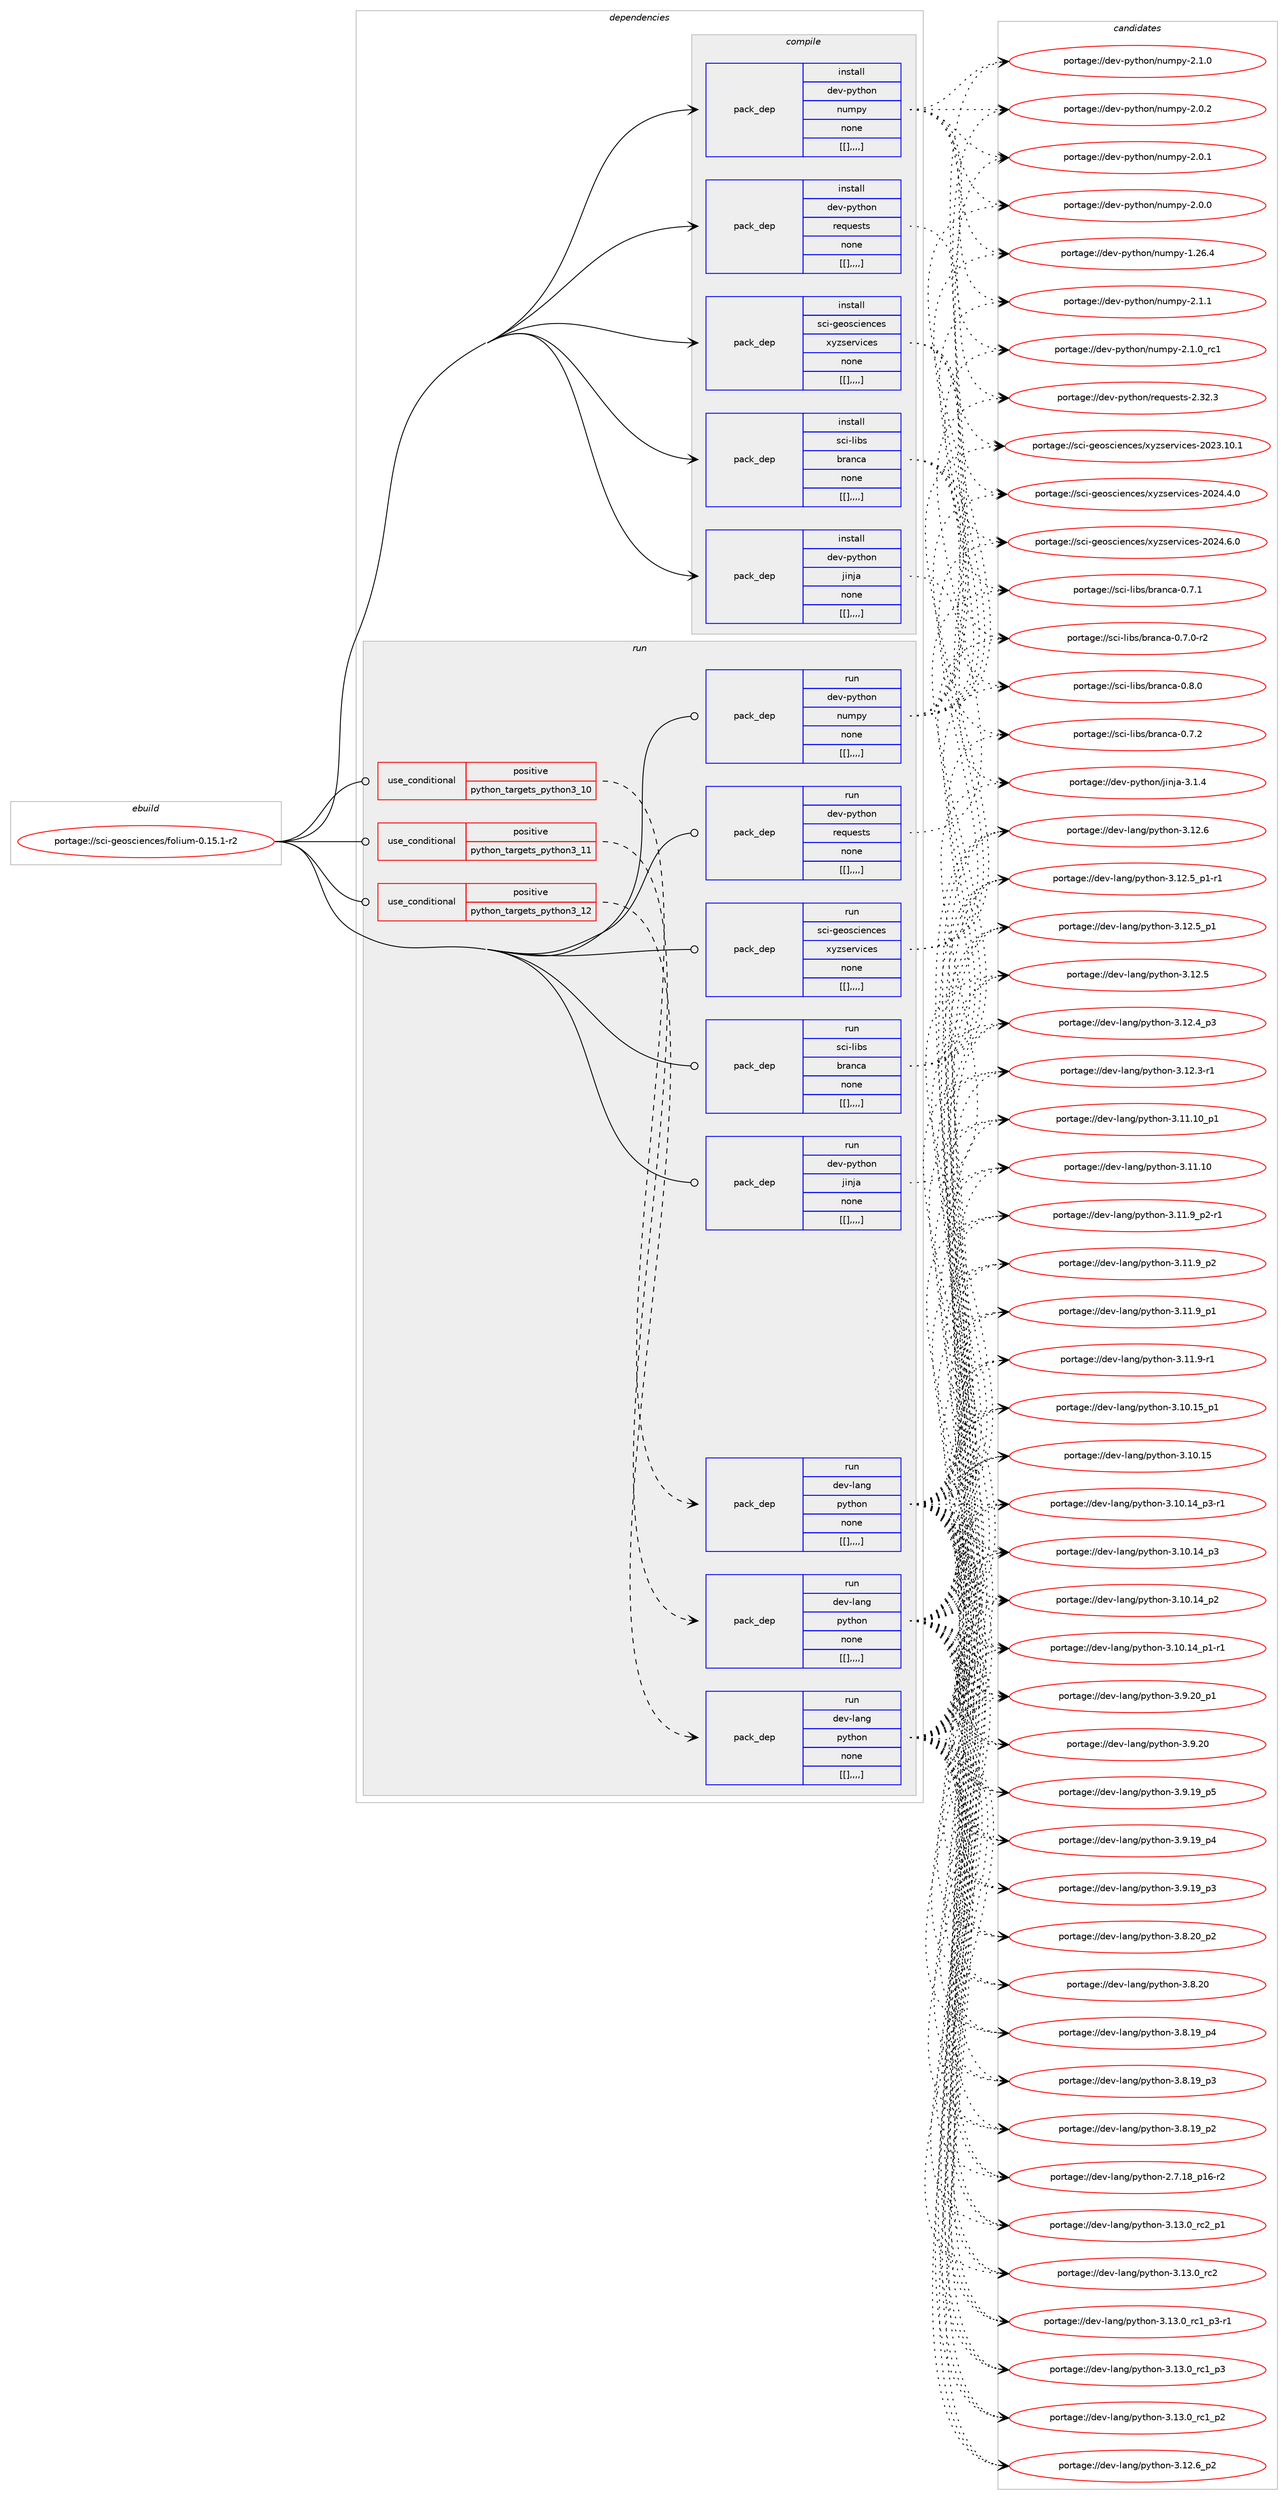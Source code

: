 digraph prolog {

# *************
# Graph options
# *************

newrank=true;
concentrate=true;
compound=true;
graph [rankdir=LR,fontname=Helvetica,fontsize=10,ranksep=1.5];#, ranksep=2.5, nodesep=0.2];
edge  [arrowhead=vee];
node  [fontname=Helvetica,fontsize=10];

# **********
# The ebuild
# **********

subgraph cluster_leftcol {
color=gray;
label=<<i>ebuild</i>>;
id [label="portage://sci-geosciences/folium-0.15.1-r2", color=red, width=4, href="../sci-geosciences/folium-0.15.1-r2.svg"];
}

# ****************
# The dependencies
# ****************

subgraph cluster_midcol {
color=gray;
label=<<i>dependencies</i>>;
subgraph cluster_compile {
fillcolor="#eeeeee";
style=filled;
label=<<i>compile</i>>;
subgraph pack294663 {
dependency405732 [label=<<TABLE BORDER="0" CELLBORDER="1" CELLSPACING="0" CELLPADDING="4" WIDTH="220"><TR><TD ROWSPAN="6" CELLPADDING="30">pack_dep</TD></TR><TR><TD WIDTH="110">install</TD></TR><TR><TD>dev-python</TD></TR><TR><TD>jinja</TD></TR><TR><TD>none</TD></TR><TR><TD>[[],,,,]</TD></TR></TABLE>>, shape=none, color=blue];
}
id:e -> dependency405732:w [weight=20,style="solid",arrowhead="vee"];
subgraph pack294664 {
dependency405733 [label=<<TABLE BORDER="0" CELLBORDER="1" CELLSPACING="0" CELLPADDING="4" WIDTH="220"><TR><TD ROWSPAN="6" CELLPADDING="30">pack_dep</TD></TR><TR><TD WIDTH="110">install</TD></TR><TR><TD>dev-python</TD></TR><TR><TD>numpy</TD></TR><TR><TD>none</TD></TR><TR><TD>[[],,,,]</TD></TR></TABLE>>, shape=none, color=blue];
}
id:e -> dependency405733:w [weight=20,style="solid",arrowhead="vee"];
subgraph pack294665 {
dependency405734 [label=<<TABLE BORDER="0" CELLBORDER="1" CELLSPACING="0" CELLPADDING="4" WIDTH="220"><TR><TD ROWSPAN="6" CELLPADDING="30">pack_dep</TD></TR><TR><TD WIDTH="110">install</TD></TR><TR><TD>dev-python</TD></TR><TR><TD>requests</TD></TR><TR><TD>none</TD></TR><TR><TD>[[],,,,]</TD></TR></TABLE>>, shape=none, color=blue];
}
id:e -> dependency405734:w [weight=20,style="solid",arrowhead="vee"];
subgraph pack294666 {
dependency405735 [label=<<TABLE BORDER="0" CELLBORDER="1" CELLSPACING="0" CELLPADDING="4" WIDTH="220"><TR><TD ROWSPAN="6" CELLPADDING="30">pack_dep</TD></TR><TR><TD WIDTH="110">install</TD></TR><TR><TD>sci-geosciences</TD></TR><TR><TD>xyzservices</TD></TR><TR><TD>none</TD></TR><TR><TD>[[],,,,]</TD></TR></TABLE>>, shape=none, color=blue];
}
id:e -> dependency405735:w [weight=20,style="solid",arrowhead="vee"];
subgraph pack294667 {
dependency405736 [label=<<TABLE BORDER="0" CELLBORDER="1" CELLSPACING="0" CELLPADDING="4" WIDTH="220"><TR><TD ROWSPAN="6" CELLPADDING="30">pack_dep</TD></TR><TR><TD WIDTH="110">install</TD></TR><TR><TD>sci-libs</TD></TR><TR><TD>branca</TD></TR><TR><TD>none</TD></TR><TR><TD>[[],,,,]</TD></TR></TABLE>>, shape=none, color=blue];
}
id:e -> dependency405736:w [weight=20,style="solid",arrowhead="vee"];
}
subgraph cluster_compileandrun {
fillcolor="#eeeeee";
style=filled;
label=<<i>compile and run</i>>;
}
subgraph cluster_run {
fillcolor="#eeeeee";
style=filled;
label=<<i>run</i>>;
subgraph cond108208 {
dependency405737 [label=<<TABLE BORDER="0" CELLBORDER="1" CELLSPACING="0" CELLPADDING="4"><TR><TD ROWSPAN="3" CELLPADDING="10">use_conditional</TD></TR><TR><TD>positive</TD></TR><TR><TD>python_targets_python3_10</TD></TR></TABLE>>, shape=none, color=red];
subgraph pack294668 {
dependency405738 [label=<<TABLE BORDER="0" CELLBORDER="1" CELLSPACING="0" CELLPADDING="4" WIDTH="220"><TR><TD ROWSPAN="6" CELLPADDING="30">pack_dep</TD></TR><TR><TD WIDTH="110">run</TD></TR><TR><TD>dev-lang</TD></TR><TR><TD>python</TD></TR><TR><TD>none</TD></TR><TR><TD>[[],,,,]</TD></TR></TABLE>>, shape=none, color=blue];
}
dependency405737:e -> dependency405738:w [weight=20,style="dashed",arrowhead="vee"];
}
id:e -> dependency405737:w [weight=20,style="solid",arrowhead="odot"];
subgraph cond108209 {
dependency405739 [label=<<TABLE BORDER="0" CELLBORDER="1" CELLSPACING="0" CELLPADDING="4"><TR><TD ROWSPAN="3" CELLPADDING="10">use_conditional</TD></TR><TR><TD>positive</TD></TR><TR><TD>python_targets_python3_11</TD></TR></TABLE>>, shape=none, color=red];
subgraph pack294669 {
dependency405740 [label=<<TABLE BORDER="0" CELLBORDER="1" CELLSPACING="0" CELLPADDING="4" WIDTH="220"><TR><TD ROWSPAN="6" CELLPADDING="30">pack_dep</TD></TR><TR><TD WIDTH="110">run</TD></TR><TR><TD>dev-lang</TD></TR><TR><TD>python</TD></TR><TR><TD>none</TD></TR><TR><TD>[[],,,,]</TD></TR></TABLE>>, shape=none, color=blue];
}
dependency405739:e -> dependency405740:w [weight=20,style="dashed",arrowhead="vee"];
}
id:e -> dependency405739:w [weight=20,style="solid",arrowhead="odot"];
subgraph cond108210 {
dependency405741 [label=<<TABLE BORDER="0" CELLBORDER="1" CELLSPACING="0" CELLPADDING="4"><TR><TD ROWSPAN="3" CELLPADDING="10">use_conditional</TD></TR><TR><TD>positive</TD></TR><TR><TD>python_targets_python3_12</TD></TR></TABLE>>, shape=none, color=red];
subgraph pack294670 {
dependency405742 [label=<<TABLE BORDER="0" CELLBORDER="1" CELLSPACING="0" CELLPADDING="4" WIDTH="220"><TR><TD ROWSPAN="6" CELLPADDING="30">pack_dep</TD></TR><TR><TD WIDTH="110">run</TD></TR><TR><TD>dev-lang</TD></TR><TR><TD>python</TD></TR><TR><TD>none</TD></TR><TR><TD>[[],,,,]</TD></TR></TABLE>>, shape=none, color=blue];
}
dependency405741:e -> dependency405742:w [weight=20,style="dashed",arrowhead="vee"];
}
id:e -> dependency405741:w [weight=20,style="solid",arrowhead="odot"];
subgraph pack294671 {
dependency405743 [label=<<TABLE BORDER="0" CELLBORDER="1" CELLSPACING="0" CELLPADDING="4" WIDTH="220"><TR><TD ROWSPAN="6" CELLPADDING="30">pack_dep</TD></TR><TR><TD WIDTH="110">run</TD></TR><TR><TD>dev-python</TD></TR><TR><TD>jinja</TD></TR><TR><TD>none</TD></TR><TR><TD>[[],,,,]</TD></TR></TABLE>>, shape=none, color=blue];
}
id:e -> dependency405743:w [weight=20,style="solid",arrowhead="odot"];
subgraph pack294672 {
dependency405744 [label=<<TABLE BORDER="0" CELLBORDER="1" CELLSPACING="0" CELLPADDING="4" WIDTH="220"><TR><TD ROWSPAN="6" CELLPADDING="30">pack_dep</TD></TR><TR><TD WIDTH="110">run</TD></TR><TR><TD>dev-python</TD></TR><TR><TD>numpy</TD></TR><TR><TD>none</TD></TR><TR><TD>[[],,,,]</TD></TR></TABLE>>, shape=none, color=blue];
}
id:e -> dependency405744:w [weight=20,style="solid",arrowhead="odot"];
subgraph pack294673 {
dependency405745 [label=<<TABLE BORDER="0" CELLBORDER="1" CELLSPACING="0" CELLPADDING="4" WIDTH="220"><TR><TD ROWSPAN="6" CELLPADDING="30">pack_dep</TD></TR><TR><TD WIDTH="110">run</TD></TR><TR><TD>dev-python</TD></TR><TR><TD>requests</TD></TR><TR><TD>none</TD></TR><TR><TD>[[],,,,]</TD></TR></TABLE>>, shape=none, color=blue];
}
id:e -> dependency405745:w [weight=20,style="solid",arrowhead="odot"];
subgraph pack294674 {
dependency405746 [label=<<TABLE BORDER="0" CELLBORDER="1" CELLSPACING="0" CELLPADDING="4" WIDTH="220"><TR><TD ROWSPAN="6" CELLPADDING="30">pack_dep</TD></TR><TR><TD WIDTH="110">run</TD></TR><TR><TD>sci-geosciences</TD></TR><TR><TD>xyzservices</TD></TR><TR><TD>none</TD></TR><TR><TD>[[],,,,]</TD></TR></TABLE>>, shape=none, color=blue];
}
id:e -> dependency405746:w [weight=20,style="solid",arrowhead="odot"];
subgraph pack294675 {
dependency405747 [label=<<TABLE BORDER="0" CELLBORDER="1" CELLSPACING="0" CELLPADDING="4" WIDTH="220"><TR><TD ROWSPAN="6" CELLPADDING="30">pack_dep</TD></TR><TR><TD WIDTH="110">run</TD></TR><TR><TD>sci-libs</TD></TR><TR><TD>branca</TD></TR><TR><TD>none</TD></TR><TR><TD>[[],,,,]</TD></TR></TABLE>>, shape=none, color=blue];
}
id:e -> dependency405747:w [weight=20,style="solid",arrowhead="odot"];
}
}

# **************
# The candidates
# **************

subgraph cluster_choices {
rank=same;
color=gray;
label=<<i>candidates</i>>;

subgraph choice294663 {
color=black;
nodesep=1;
choice100101118451121211161041111104710610511010697455146494652 [label="portage://dev-python/jinja-3.1.4", color=red, width=4,href="../dev-python/jinja-3.1.4.svg"];
dependency405732:e -> choice100101118451121211161041111104710610511010697455146494652:w [style=dotted,weight="100"];
}
subgraph choice294664 {
color=black;
nodesep=1;
choice1001011184511212111610411111047110117109112121455046494649 [label="portage://dev-python/numpy-2.1.1", color=red, width=4,href="../dev-python/numpy-2.1.1.svg"];
choice1001011184511212111610411111047110117109112121455046494648951149949 [label="portage://dev-python/numpy-2.1.0_rc1", color=red, width=4,href="../dev-python/numpy-2.1.0_rc1.svg"];
choice1001011184511212111610411111047110117109112121455046494648 [label="portage://dev-python/numpy-2.1.0", color=red, width=4,href="../dev-python/numpy-2.1.0.svg"];
choice1001011184511212111610411111047110117109112121455046484650 [label="portage://dev-python/numpy-2.0.2", color=red, width=4,href="../dev-python/numpy-2.0.2.svg"];
choice1001011184511212111610411111047110117109112121455046484649 [label="portage://dev-python/numpy-2.0.1", color=red, width=4,href="../dev-python/numpy-2.0.1.svg"];
choice1001011184511212111610411111047110117109112121455046484648 [label="portage://dev-python/numpy-2.0.0", color=red, width=4,href="../dev-python/numpy-2.0.0.svg"];
choice100101118451121211161041111104711011710911212145494650544652 [label="portage://dev-python/numpy-1.26.4", color=red, width=4,href="../dev-python/numpy-1.26.4.svg"];
dependency405733:e -> choice1001011184511212111610411111047110117109112121455046494649:w [style=dotted,weight="100"];
dependency405733:e -> choice1001011184511212111610411111047110117109112121455046494648951149949:w [style=dotted,weight="100"];
dependency405733:e -> choice1001011184511212111610411111047110117109112121455046494648:w [style=dotted,weight="100"];
dependency405733:e -> choice1001011184511212111610411111047110117109112121455046484650:w [style=dotted,weight="100"];
dependency405733:e -> choice1001011184511212111610411111047110117109112121455046484649:w [style=dotted,weight="100"];
dependency405733:e -> choice1001011184511212111610411111047110117109112121455046484648:w [style=dotted,weight="100"];
dependency405733:e -> choice100101118451121211161041111104711011710911212145494650544652:w [style=dotted,weight="100"];
}
subgraph choice294665 {
color=black;
nodesep=1;
choice100101118451121211161041111104711410111311710111511611545504651504651 [label="portage://dev-python/requests-2.32.3", color=red, width=4,href="../dev-python/requests-2.32.3.svg"];
dependency405734:e -> choice100101118451121211161041111104711410111311710111511611545504651504651:w [style=dotted,weight="100"];
}
subgraph choice294666 {
color=black;
nodesep=1;
choice115991054510310111111599105101110991011154712012112211510111411810599101115455048505246544648 [label="portage://sci-geosciences/xyzservices-2024.6.0", color=red, width=4,href="../sci-geosciences/xyzservices-2024.6.0.svg"];
choice115991054510310111111599105101110991011154712012112211510111411810599101115455048505246524648 [label="portage://sci-geosciences/xyzservices-2024.4.0", color=red, width=4,href="../sci-geosciences/xyzservices-2024.4.0.svg"];
choice11599105451031011111159910510111099101115471201211221151011141181059910111545504850514649484649 [label="portage://sci-geosciences/xyzservices-2023.10.1", color=red, width=4,href="../sci-geosciences/xyzservices-2023.10.1.svg"];
dependency405735:e -> choice115991054510310111111599105101110991011154712012112211510111411810599101115455048505246544648:w [style=dotted,weight="100"];
dependency405735:e -> choice115991054510310111111599105101110991011154712012112211510111411810599101115455048505246524648:w [style=dotted,weight="100"];
dependency405735:e -> choice11599105451031011111159910510111099101115471201211221151011141181059910111545504850514649484649:w [style=dotted,weight="100"];
}
subgraph choice294667 {
color=black;
nodesep=1;
choice1159910545108105981154798114971109997454846564648 [label="portage://sci-libs/branca-0.8.0", color=red, width=4,href="../sci-libs/branca-0.8.0.svg"];
choice1159910545108105981154798114971109997454846554650 [label="portage://sci-libs/branca-0.7.2", color=red, width=4,href="../sci-libs/branca-0.7.2.svg"];
choice1159910545108105981154798114971109997454846554649 [label="portage://sci-libs/branca-0.7.1", color=red, width=4,href="../sci-libs/branca-0.7.1.svg"];
choice11599105451081059811547981149711099974548465546484511450 [label="portage://sci-libs/branca-0.7.0-r2", color=red, width=4,href="../sci-libs/branca-0.7.0-r2.svg"];
dependency405736:e -> choice1159910545108105981154798114971109997454846564648:w [style=dotted,weight="100"];
dependency405736:e -> choice1159910545108105981154798114971109997454846554650:w [style=dotted,weight="100"];
dependency405736:e -> choice1159910545108105981154798114971109997454846554649:w [style=dotted,weight="100"];
dependency405736:e -> choice11599105451081059811547981149711099974548465546484511450:w [style=dotted,weight="100"];
}
subgraph choice294668 {
color=black;
nodesep=1;
choice100101118451089711010347112121116104111110455146495146489511499509511249 [label="portage://dev-lang/python-3.13.0_rc2_p1", color=red, width=4,href="../dev-lang/python-3.13.0_rc2_p1.svg"];
choice10010111845108971101034711212111610411111045514649514648951149950 [label="portage://dev-lang/python-3.13.0_rc2", color=red, width=4,href="../dev-lang/python-3.13.0_rc2.svg"];
choice1001011184510897110103471121211161041111104551464951464895114994995112514511449 [label="portage://dev-lang/python-3.13.0_rc1_p3-r1", color=red, width=4,href="../dev-lang/python-3.13.0_rc1_p3-r1.svg"];
choice100101118451089711010347112121116104111110455146495146489511499499511251 [label="portage://dev-lang/python-3.13.0_rc1_p3", color=red, width=4,href="../dev-lang/python-3.13.0_rc1_p3.svg"];
choice100101118451089711010347112121116104111110455146495146489511499499511250 [label="portage://dev-lang/python-3.13.0_rc1_p2", color=red, width=4,href="../dev-lang/python-3.13.0_rc1_p2.svg"];
choice100101118451089711010347112121116104111110455146495046549511250 [label="portage://dev-lang/python-3.12.6_p2", color=red, width=4,href="../dev-lang/python-3.12.6_p2.svg"];
choice10010111845108971101034711212111610411111045514649504654 [label="portage://dev-lang/python-3.12.6", color=red, width=4,href="../dev-lang/python-3.12.6.svg"];
choice1001011184510897110103471121211161041111104551464950465395112494511449 [label="portage://dev-lang/python-3.12.5_p1-r1", color=red, width=4,href="../dev-lang/python-3.12.5_p1-r1.svg"];
choice100101118451089711010347112121116104111110455146495046539511249 [label="portage://dev-lang/python-3.12.5_p1", color=red, width=4,href="../dev-lang/python-3.12.5_p1.svg"];
choice10010111845108971101034711212111610411111045514649504653 [label="portage://dev-lang/python-3.12.5", color=red, width=4,href="../dev-lang/python-3.12.5.svg"];
choice100101118451089711010347112121116104111110455146495046529511251 [label="portage://dev-lang/python-3.12.4_p3", color=red, width=4,href="../dev-lang/python-3.12.4_p3.svg"];
choice100101118451089711010347112121116104111110455146495046514511449 [label="portage://dev-lang/python-3.12.3-r1", color=red, width=4,href="../dev-lang/python-3.12.3-r1.svg"];
choice10010111845108971101034711212111610411111045514649494649489511249 [label="portage://dev-lang/python-3.11.10_p1", color=red, width=4,href="../dev-lang/python-3.11.10_p1.svg"];
choice1001011184510897110103471121211161041111104551464949464948 [label="portage://dev-lang/python-3.11.10", color=red, width=4,href="../dev-lang/python-3.11.10.svg"];
choice1001011184510897110103471121211161041111104551464949465795112504511449 [label="portage://dev-lang/python-3.11.9_p2-r1", color=red, width=4,href="../dev-lang/python-3.11.9_p2-r1.svg"];
choice100101118451089711010347112121116104111110455146494946579511250 [label="portage://dev-lang/python-3.11.9_p2", color=red, width=4,href="../dev-lang/python-3.11.9_p2.svg"];
choice100101118451089711010347112121116104111110455146494946579511249 [label="portage://dev-lang/python-3.11.9_p1", color=red, width=4,href="../dev-lang/python-3.11.9_p1.svg"];
choice100101118451089711010347112121116104111110455146494946574511449 [label="portage://dev-lang/python-3.11.9-r1", color=red, width=4,href="../dev-lang/python-3.11.9-r1.svg"];
choice10010111845108971101034711212111610411111045514649484649539511249 [label="portage://dev-lang/python-3.10.15_p1", color=red, width=4,href="../dev-lang/python-3.10.15_p1.svg"];
choice1001011184510897110103471121211161041111104551464948464953 [label="portage://dev-lang/python-3.10.15", color=red, width=4,href="../dev-lang/python-3.10.15.svg"];
choice100101118451089711010347112121116104111110455146494846495295112514511449 [label="portage://dev-lang/python-3.10.14_p3-r1", color=red, width=4,href="../dev-lang/python-3.10.14_p3-r1.svg"];
choice10010111845108971101034711212111610411111045514649484649529511251 [label="portage://dev-lang/python-3.10.14_p3", color=red, width=4,href="../dev-lang/python-3.10.14_p3.svg"];
choice10010111845108971101034711212111610411111045514649484649529511250 [label="portage://dev-lang/python-3.10.14_p2", color=red, width=4,href="../dev-lang/python-3.10.14_p2.svg"];
choice100101118451089711010347112121116104111110455146494846495295112494511449 [label="portage://dev-lang/python-3.10.14_p1-r1", color=red, width=4,href="../dev-lang/python-3.10.14_p1-r1.svg"];
choice100101118451089711010347112121116104111110455146574650489511249 [label="portage://dev-lang/python-3.9.20_p1", color=red, width=4,href="../dev-lang/python-3.9.20_p1.svg"];
choice10010111845108971101034711212111610411111045514657465048 [label="portage://dev-lang/python-3.9.20", color=red, width=4,href="../dev-lang/python-3.9.20.svg"];
choice100101118451089711010347112121116104111110455146574649579511253 [label="portage://dev-lang/python-3.9.19_p5", color=red, width=4,href="../dev-lang/python-3.9.19_p5.svg"];
choice100101118451089711010347112121116104111110455146574649579511252 [label="portage://dev-lang/python-3.9.19_p4", color=red, width=4,href="../dev-lang/python-3.9.19_p4.svg"];
choice100101118451089711010347112121116104111110455146574649579511251 [label="portage://dev-lang/python-3.9.19_p3", color=red, width=4,href="../dev-lang/python-3.9.19_p3.svg"];
choice100101118451089711010347112121116104111110455146564650489511250 [label="portage://dev-lang/python-3.8.20_p2", color=red, width=4,href="../dev-lang/python-3.8.20_p2.svg"];
choice10010111845108971101034711212111610411111045514656465048 [label="portage://dev-lang/python-3.8.20", color=red, width=4,href="../dev-lang/python-3.8.20.svg"];
choice100101118451089711010347112121116104111110455146564649579511252 [label="portage://dev-lang/python-3.8.19_p4", color=red, width=4,href="../dev-lang/python-3.8.19_p4.svg"];
choice100101118451089711010347112121116104111110455146564649579511251 [label="portage://dev-lang/python-3.8.19_p3", color=red, width=4,href="../dev-lang/python-3.8.19_p3.svg"];
choice100101118451089711010347112121116104111110455146564649579511250 [label="portage://dev-lang/python-3.8.19_p2", color=red, width=4,href="../dev-lang/python-3.8.19_p2.svg"];
choice100101118451089711010347112121116104111110455046554649569511249544511450 [label="portage://dev-lang/python-2.7.18_p16-r2", color=red, width=4,href="../dev-lang/python-2.7.18_p16-r2.svg"];
dependency405738:e -> choice100101118451089711010347112121116104111110455146495146489511499509511249:w [style=dotted,weight="100"];
dependency405738:e -> choice10010111845108971101034711212111610411111045514649514648951149950:w [style=dotted,weight="100"];
dependency405738:e -> choice1001011184510897110103471121211161041111104551464951464895114994995112514511449:w [style=dotted,weight="100"];
dependency405738:e -> choice100101118451089711010347112121116104111110455146495146489511499499511251:w [style=dotted,weight="100"];
dependency405738:e -> choice100101118451089711010347112121116104111110455146495146489511499499511250:w [style=dotted,weight="100"];
dependency405738:e -> choice100101118451089711010347112121116104111110455146495046549511250:w [style=dotted,weight="100"];
dependency405738:e -> choice10010111845108971101034711212111610411111045514649504654:w [style=dotted,weight="100"];
dependency405738:e -> choice1001011184510897110103471121211161041111104551464950465395112494511449:w [style=dotted,weight="100"];
dependency405738:e -> choice100101118451089711010347112121116104111110455146495046539511249:w [style=dotted,weight="100"];
dependency405738:e -> choice10010111845108971101034711212111610411111045514649504653:w [style=dotted,weight="100"];
dependency405738:e -> choice100101118451089711010347112121116104111110455146495046529511251:w [style=dotted,weight="100"];
dependency405738:e -> choice100101118451089711010347112121116104111110455146495046514511449:w [style=dotted,weight="100"];
dependency405738:e -> choice10010111845108971101034711212111610411111045514649494649489511249:w [style=dotted,weight="100"];
dependency405738:e -> choice1001011184510897110103471121211161041111104551464949464948:w [style=dotted,weight="100"];
dependency405738:e -> choice1001011184510897110103471121211161041111104551464949465795112504511449:w [style=dotted,weight="100"];
dependency405738:e -> choice100101118451089711010347112121116104111110455146494946579511250:w [style=dotted,weight="100"];
dependency405738:e -> choice100101118451089711010347112121116104111110455146494946579511249:w [style=dotted,weight="100"];
dependency405738:e -> choice100101118451089711010347112121116104111110455146494946574511449:w [style=dotted,weight="100"];
dependency405738:e -> choice10010111845108971101034711212111610411111045514649484649539511249:w [style=dotted,weight="100"];
dependency405738:e -> choice1001011184510897110103471121211161041111104551464948464953:w [style=dotted,weight="100"];
dependency405738:e -> choice100101118451089711010347112121116104111110455146494846495295112514511449:w [style=dotted,weight="100"];
dependency405738:e -> choice10010111845108971101034711212111610411111045514649484649529511251:w [style=dotted,weight="100"];
dependency405738:e -> choice10010111845108971101034711212111610411111045514649484649529511250:w [style=dotted,weight="100"];
dependency405738:e -> choice100101118451089711010347112121116104111110455146494846495295112494511449:w [style=dotted,weight="100"];
dependency405738:e -> choice100101118451089711010347112121116104111110455146574650489511249:w [style=dotted,weight="100"];
dependency405738:e -> choice10010111845108971101034711212111610411111045514657465048:w [style=dotted,weight="100"];
dependency405738:e -> choice100101118451089711010347112121116104111110455146574649579511253:w [style=dotted,weight="100"];
dependency405738:e -> choice100101118451089711010347112121116104111110455146574649579511252:w [style=dotted,weight="100"];
dependency405738:e -> choice100101118451089711010347112121116104111110455146574649579511251:w [style=dotted,weight="100"];
dependency405738:e -> choice100101118451089711010347112121116104111110455146564650489511250:w [style=dotted,weight="100"];
dependency405738:e -> choice10010111845108971101034711212111610411111045514656465048:w [style=dotted,weight="100"];
dependency405738:e -> choice100101118451089711010347112121116104111110455146564649579511252:w [style=dotted,weight="100"];
dependency405738:e -> choice100101118451089711010347112121116104111110455146564649579511251:w [style=dotted,weight="100"];
dependency405738:e -> choice100101118451089711010347112121116104111110455146564649579511250:w [style=dotted,weight="100"];
dependency405738:e -> choice100101118451089711010347112121116104111110455046554649569511249544511450:w [style=dotted,weight="100"];
}
subgraph choice294669 {
color=black;
nodesep=1;
choice100101118451089711010347112121116104111110455146495146489511499509511249 [label="portage://dev-lang/python-3.13.0_rc2_p1", color=red, width=4,href="../dev-lang/python-3.13.0_rc2_p1.svg"];
choice10010111845108971101034711212111610411111045514649514648951149950 [label="portage://dev-lang/python-3.13.0_rc2", color=red, width=4,href="../dev-lang/python-3.13.0_rc2.svg"];
choice1001011184510897110103471121211161041111104551464951464895114994995112514511449 [label="portage://dev-lang/python-3.13.0_rc1_p3-r1", color=red, width=4,href="../dev-lang/python-3.13.0_rc1_p3-r1.svg"];
choice100101118451089711010347112121116104111110455146495146489511499499511251 [label="portage://dev-lang/python-3.13.0_rc1_p3", color=red, width=4,href="../dev-lang/python-3.13.0_rc1_p3.svg"];
choice100101118451089711010347112121116104111110455146495146489511499499511250 [label="portage://dev-lang/python-3.13.0_rc1_p2", color=red, width=4,href="../dev-lang/python-3.13.0_rc1_p2.svg"];
choice100101118451089711010347112121116104111110455146495046549511250 [label="portage://dev-lang/python-3.12.6_p2", color=red, width=4,href="../dev-lang/python-3.12.6_p2.svg"];
choice10010111845108971101034711212111610411111045514649504654 [label="portage://dev-lang/python-3.12.6", color=red, width=4,href="../dev-lang/python-3.12.6.svg"];
choice1001011184510897110103471121211161041111104551464950465395112494511449 [label="portage://dev-lang/python-3.12.5_p1-r1", color=red, width=4,href="../dev-lang/python-3.12.5_p1-r1.svg"];
choice100101118451089711010347112121116104111110455146495046539511249 [label="portage://dev-lang/python-3.12.5_p1", color=red, width=4,href="../dev-lang/python-3.12.5_p1.svg"];
choice10010111845108971101034711212111610411111045514649504653 [label="portage://dev-lang/python-3.12.5", color=red, width=4,href="../dev-lang/python-3.12.5.svg"];
choice100101118451089711010347112121116104111110455146495046529511251 [label="portage://dev-lang/python-3.12.4_p3", color=red, width=4,href="../dev-lang/python-3.12.4_p3.svg"];
choice100101118451089711010347112121116104111110455146495046514511449 [label="portage://dev-lang/python-3.12.3-r1", color=red, width=4,href="../dev-lang/python-3.12.3-r1.svg"];
choice10010111845108971101034711212111610411111045514649494649489511249 [label="portage://dev-lang/python-3.11.10_p1", color=red, width=4,href="../dev-lang/python-3.11.10_p1.svg"];
choice1001011184510897110103471121211161041111104551464949464948 [label="portage://dev-lang/python-3.11.10", color=red, width=4,href="../dev-lang/python-3.11.10.svg"];
choice1001011184510897110103471121211161041111104551464949465795112504511449 [label="portage://dev-lang/python-3.11.9_p2-r1", color=red, width=4,href="../dev-lang/python-3.11.9_p2-r1.svg"];
choice100101118451089711010347112121116104111110455146494946579511250 [label="portage://dev-lang/python-3.11.9_p2", color=red, width=4,href="../dev-lang/python-3.11.9_p2.svg"];
choice100101118451089711010347112121116104111110455146494946579511249 [label="portage://dev-lang/python-3.11.9_p1", color=red, width=4,href="../dev-lang/python-3.11.9_p1.svg"];
choice100101118451089711010347112121116104111110455146494946574511449 [label="portage://dev-lang/python-3.11.9-r1", color=red, width=4,href="../dev-lang/python-3.11.9-r1.svg"];
choice10010111845108971101034711212111610411111045514649484649539511249 [label="portage://dev-lang/python-3.10.15_p1", color=red, width=4,href="../dev-lang/python-3.10.15_p1.svg"];
choice1001011184510897110103471121211161041111104551464948464953 [label="portage://dev-lang/python-3.10.15", color=red, width=4,href="../dev-lang/python-3.10.15.svg"];
choice100101118451089711010347112121116104111110455146494846495295112514511449 [label="portage://dev-lang/python-3.10.14_p3-r1", color=red, width=4,href="../dev-lang/python-3.10.14_p3-r1.svg"];
choice10010111845108971101034711212111610411111045514649484649529511251 [label="portage://dev-lang/python-3.10.14_p3", color=red, width=4,href="../dev-lang/python-3.10.14_p3.svg"];
choice10010111845108971101034711212111610411111045514649484649529511250 [label="portage://dev-lang/python-3.10.14_p2", color=red, width=4,href="../dev-lang/python-3.10.14_p2.svg"];
choice100101118451089711010347112121116104111110455146494846495295112494511449 [label="portage://dev-lang/python-3.10.14_p1-r1", color=red, width=4,href="../dev-lang/python-3.10.14_p1-r1.svg"];
choice100101118451089711010347112121116104111110455146574650489511249 [label="portage://dev-lang/python-3.9.20_p1", color=red, width=4,href="../dev-lang/python-3.9.20_p1.svg"];
choice10010111845108971101034711212111610411111045514657465048 [label="portage://dev-lang/python-3.9.20", color=red, width=4,href="../dev-lang/python-3.9.20.svg"];
choice100101118451089711010347112121116104111110455146574649579511253 [label="portage://dev-lang/python-3.9.19_p5", color=red, width=4,href="../dev-lang/python-3.9.19_p5.svg"];
choice100101118451089711010347112121116104111110455146574649579511252 [label="portage://dev-lang/python-3.9.19_p4", color=red, width=4,href="../dev-lang/python-3.9.19_p4.svg"];
choice100101118451089711010347112121116104111110455146574649579511251 [label="portage://dev-lang/python-3.9.19_p3", color=red, width=4,href="../dev-lang/python-3.9.19_p3.svg"];
choice100101118451089711010347112121116104111110455146564650489511250 [label="portage://dev-lang/python-3.8.20_p2", color=red, width=4,href="../dev-lang/python-3.8.20_p2.svg"];
choice10010111845108971101034711212111610411111045514656465048 [label="portage://dev-lang/python-3.8.20", color=red, width=4,href="../dev-lang/python-3.8.20.svg"];
choice100101118451089711010347112121116104111110455146564649579511252 [label="portage://dev-lang/python-3.8.19_p4", color=red, width=4,href="../dev-lang/python-3.8.19_p4.svg"];
choice100101118451089711010347112121116104111110455146564649579511251 [label="portage://dev-lang/python-3.8.19_p3", color=red, width=4,href="../dev-lang/python-3.8.19_p3.svg"];
choice100101118451089711010347112121116104111110455146564649579511250 [label="portage://dev-lang/python-3.8.19_p2", color=red, width=4,href="../dev-lang/python-3.8.19_p2.svg"];
choice100101118451089711010347112121116104111110455046554649569511249544511450 [label="portage://dev-lang/python-2.7.18_p16-r2", color=red, width=4,href="../dev-lang/python-2.7.18_p16-r2.svg"];
dependency405740:e -> choice100101118451089711010347112121116104111110455146495146489511499509511249:w [style=dotted,weight="100"];
dependency405740:e -> choice10010111845108971101034711212111610411111045514649514648951149950:w [style=dotted,weight="100"];
dependency405740:e -> choice1001011184510897110103471121211161041111104551464951464895114994995112514511449:w [style=dotted,weight="100"];
dependency405740:e -> choice100101118451089711010347112121116104111110455146495146489511499499511251:w [style=dotted,weight="100"];
dependency405740:e -> choice100101118451089711010347112121116104111110455146495146489511499499511250:w [style=dotted,weight="100"];
dependency405740:e -> choice100101118451089711010347112121116104111110455146495046549511250:w [style=dotted,weight="100"];
dependency405740:e -> choice10010111845108971101034711212111610411111045514649504654:w [style=dotted,weight="100"];
dependency405740:e -> choice1001011184510897110103471121211161041111104551464950465395112494511449:w [style=dotted,weight="100"];
dependency405740:e -> choice100101118451089711010347112121116104111110455146495046539511249:w [style=dotted,weight="100"];
dependency405740:e -> choice10010111845108971101034711212111610411111045514649504653:w [style=dotted,weight="100"];
dependency405740:e -> choice100101118451089711010347112121116104111110455146495046529511251:w [style=dotted,weight="100"];
dependency405740:e -> choice100101118451089711010347112121116104111110455146495046514511449:w [style=dotted,weight="100"];
dependency405740:e -> choice10010111845108971101034711212111610411111045514649494649489511249:w [style=dotted,weight="100"];
dependency405740:e -> choice1001011184510897110103471121211161041111104551464949464948:w [style=dotted,weight="100"];
dependency405740:e -> choice1001011184510897110103471121211161041111104551464949465795112504511449:w [style=dotted,weight="100"];
dependency405740:e -> choice100101118451089711010347112121116104111110455146494946579511250:w [style=dotted,weight="100"];
dependency405740:e -> choice100101118451089711010347112121116104111110455146494946579511249:w [style=dotted,weight="100"];
dependency405740:e -> choice100101118451089711010347112121116104111110455146494946574511449:w [style=dotted,weight="100"];
dependency405740:e -> choice10010111845108971101034711212111610411111045514649484649539511249:w [style=dotted,weight="100"];
dependency405740:e -> choice1001011184510897110103471121211161041111104551464948464953:w [style=dotted,weight="100"];
dependency405740:e -> choice100101118451089711010347112121116104111110455146494846495295112514511449:w [style=dotted,weight="100"];
dependency405740:e -> choice10010111845108971101034711212111610411111045514649484649529511251:w [style=dotted,weight="100"];
dependency405740:e -> choice10010111845108971101034711212111610411111045514649484649529511250:w [style=dotted,weight="100"];
dependency405740:e -> choice100101118451089711010347112121116104111110455146494846495295112494511449:w [style=dotted,weight="100"];
dependency405740:e -> choice100101118451089711010347112121116104111110455146574650489511249:w [style=dotted,weight="100"];
dependency405740:e -> choice10010111845108971101034711212111610411111045514657465048:w [style=dotted,weight="100"];
dependency405740:e -> choice100101118451089711010347112121116104111110455146574649579511253:w [style=dotted,weight="100"];
dependency405740:e -> choice100101118451089711010347112121116104111110455146574649579511252:w [style=dotted,weight="100"];
dependency405740:e -> choice100101118451089711010347112121116104111110455146574649579511251:w [style=dotted,weight="100"];
dependency405740:e -> choice100101118451089711010347112121116104111110455146564650489511250:w [style=dotted,weight="100"];
dependency405740:e -> choice10010111845108971101034711212111610411111045514656465048:w [style=dotted,weight="100"];
dependency405740:e -> choice100101118451089711010347112121116104111110455146564649579511252:w [style=dotted,weight="100"];
dependency405740:e -> choice100101118451089711010347112121116104111110455146564649579511251:w [style=dotted,weight="100"];
dependency405740:e -> choice100101118451089711010347112121116104111110455146564649579511250:w [style=dotted,weight="100"];
dependency405740:e -> choice100101118451089711010347112121116104111110455046554649569511249544511450:w [style=dotted,weight="100"];
}
subgraph choice294670 {
color=black;
nodesep=1;
choice100101118451089711010347112121116104111110455146495146489511499509511249 [label="portage://dev-lang/python-3.13.0_rc2_p1", color=red, width=4,href="../dev-lang/python-3.13.0_rc2_p1.svg"];
choice10010111845108971101034711212111610411111045514649514648951149950 [label="portage://dev-lang/python-3.13.0_rc2", color=red, width=4,href="../dev-lang/python-3.13.0_rc2.svg"];
choice1001011184510897110103471121211161041111104551464951464895114994995112514511449 [label="portage://dev-lang/python-3.13.0_rc1_p3-r1", color=red, width=4,href="../dev-lang/python-3.13.0_rc1_p3-r1.svg"];
choice100101118451089711010347112121116104111110455146495146489511499499511251 [label="portage://dev-lang/python-3.13.0_rc1_p3", color=red, width=4,href="../dev-lang/python-3.13.0_rc1_p3.svg"];
choice100101118451089711010347112121116104111110455146495146489511499499511250 [label="portage://dev-lang/python-3.13.0_rc1_p2", color=red, width=4,href="../dev-lang/python-3.13.0_rc1_p2.svg"];
choice100101118451089711010347112121116104111110455146495046549511250 [label="portage://dev-lang/python-3.12.6_p2", color=red, width=4,href="../dev-lang/python-3.12.6_p2.svg"];
choice10010111845108971101034711212111610411111045514649504654 [label="portage://dev-lang/python-3.12.6", color=red, width=4,href="../dev-lang/python-3.12.6.svg"];
choice1001011184510897110103471121211161041111104551464950465395112494511449 [label="portage://dev-lang/python-3.12.5_p1-r1", color=red, width=4,href="../dev-lang/python-3.12.5_p1-r1.svg"];
choice100101118451089711010347112121116104111110455146495046539511249 [label="portage://dev-lang/python-3.12.5_p1", color=red, width=4,href="../dev-lang/python-3.12.5_p1.svg"];
choice10010111845108971101034711212111610411111045514649504653 [label="portage://dev-lang/python-3.12.5", color=red, width=4,href="../dev-lang/python-3.12.5.svg"];
choice100101118451089711010347112121116104111110455146495046529511251 [label="portage://dev-lang/python-3.12.4_p3", color=red, width=4,href="../dev-lang/python-3.12.4_p3.svg"];
choice100101118451089711010347112121116104111110455146495046514511449 [label="portage://dev-lang/python-3.12.3-r1", color=red, width=4,href="../dev-lang/python-3.12.3-r1.svg"];
choice10010111845108971101034711212111610411111045514649494649489511249 [label="portage://dev-lang/python-3.11.10_p1", color=red, width=4,href="../dev-lang/python-3.11.10_p1.svg"];
choice1001011184510897110103471121211161041111104551464949464948 [label="portage://dev-lang/python-3.11.10", color=red, width=4,href="../dev-lang/python-3.11.10.svg"];
choice1001011184510897110103471121211161041111104551464949465795112504511449 [label="portage://dev-lang/python-3.11.9_p2-r1", color=red, width=4,href="../dev-lang/python-3.11.9_p2-r1.svg"];
choice100101118451089711010347112121116104111110455146494946579511250 [label="portage://dev-lang/python-3.11.9_p2", color=red, width=4,href="../dev-lang/python-3.11.9_p2.svg"];
choice100101118451089711010347112121116104111110455146494946579511249 [label="portage://dev-lang/python-3.11.9_p1", color=red, width=4,href="../dev-lang/python-3.11.9_p1.svg"];
choice100101118451089711010347112121116104111110455146494946574511449 [label="portage://dev-lang/python-3.11.9-r1", color=red, width=4,href="../dev-lang/python-3.11.9-r1.svg"];
choice10010111845108971101034711212111610411111045514649484649539511249 [label="portage://dev-lang/python-3.10.15_p1", color=red, width=4,href="../dev-lang/python-3.10.15_p1.svg"];
choice1001011184510897110103471121211161041111104551464948464953 [label="portage://dev-lang/python-3.10.15", color=red, width=4,href="../dev-lang/python-3.10.15.svg"];
choice100101118451089711010347112121116104111110455146494846495295112514511449 [label="portage://dev-lang/python-3.10.14_p3-r1", color=red, width=4,href="../dev-lang/python-3.10.14_p3-r1.svg"];
choice10010111845108971101034711212111610411111045514649484649529511251 [label="portage://dev-lang/python-3.10.14_p3", color=red, width=4,href="../dev-lang/python-3.10.14_p3.svg"];
choice10010111845108971101034711212111610411111045514649484649529511250 [label="portage://dev-lang/python-3.10.14_p2", color=red, width=4,href="../dev-lang/python-3.10.14_p2.svg"];
choice100101118451089711010347112121116104111110455146494846495295112494511449 [label="portage://dev-lang/python-3.10.14_p1-r1", color=red, width=4,href="../dev-lang/python-3.10.14_p1-r1.svg"];
choice100101118451089711010347112121116104111110455146574650489511249 [label="portage://dev-lang/python-3.9.20_p1", color=red, width=4,href="../dev-lang/python-3.9.20_p1.svg"];
choice10010111845108971101034711212111610411111045514657465048 [label="portage://dev-lang/python-3.9.20", color=red, width=4,href="../dev-lang/python-3.9.20.svg"];
choice100101118451089711010347112121116104111110455146574649579511253 [label="portage://dev-lang/python-3.9.19_p5", color=red, width=4,href="../dev-lang/python-3.9.19_p5.svg"];
choice100101118451089711010347112121116104111110455146574649579511252 [label="portage://dev-lang/python-3.9.19_p4", color=red, width=4,href="../dev-lang/python-3.9.19_p4.svg"];
choice100101118451089711010347112121116104111110455146574649579511251 [label="portage://dev-lang/python-3.9.19_p3", color=red, width=4,href="../dev-lang/python-3.9.19_p3.svg"];
choice100101118451089711010347112121116104111110455146564650489511250 [label="portage://dev-lang/python-3.8.20_p2", color=red, width=4,href="../dev-lang/python-3.8.20_p2.svg"];
choice10010111845108971101034711212111610411111045514656465048 [label="portage://dev-lang/python-3.8.20", color=red, width=4,href="../dev-lang/python-3.8.20.svg"];
choice100101118451089711010347112121116104111110455146564649579511252 [label="portage://dev-lang/python-3.8.19_p4", color=red, width=4,href="../dev-lang/python-3.8.19_p4.svg"];
choice100101118451089711010347112121116104111110455146564649579511251 [label="portage://dev-lang/python-3.8.19_p3", color=red, width=4,href="../dev-lang/python-3.8.19_p3.svg"];
choice100101118451089711010347112121116104111110455146564649579511250 [label="portage://dev-lang/python-3.8.19_p2", color=red, width=4,href="../dev-lang/python-3.8.19_p2.svg"];
choice100101118451089711010347112121116104111110455046554649569511249544511450 [label="portage://dev-lang/python-2.7.18_p16-r2", color=red, width=4,href="../dev-lang/python-2.7.18_p16-r2.svg"];
dependency405742:e -> choice100101118451089711010347112121116104111110455146495146489511499509511249:w [style=dotted,weight="100"];
dependency405742:e -> choice10010111845108971101034711212111610411111045514649514648951149950:w [style=dotted,weight="100"];
dependency405742:e -> choice1001011184510897110103471121211161041111104551464951464895114994995112514511449:w [style=dotted,weight="100"];
dependency405742:e -> choice100101118451089711010347112121116104111110455146495146489511499499511251:w [style=dotted,weight="100"];
dependency405742:e -> choice100101118451089711010347112121116104111110455146495146489511499499511250:w [style=dotted,weight="100"];
dependency405742:e -> choice100101118451089711010347112121116104111110455146495046549511250:w [style=dotted,weight="100"];
dependency405742:e -> choice10010111845108971101034711212111610411111045514649504654:w [style=dotted,weight="100"];
dependency405742:e -> choice1001011184510897110103471121211161041111104551464950465395112494511449:w [style=dotted,weight="100"];
dependency405742:e -> choice100101118451089711010347112121116104111110455146495046539511249:w [style=dotted,weight="100"];
dependency405742:e -> choice10010111845108971101034711212111610411111045514649504653:w [style=dotted,weight="100"];
dependency405742:e -> choice100101118451089711010347112121116104111110455146495046529511251:w [style=dotted,weight="100"];
dependency405742:e -> choice100101118451089711010347112121116104111110455146495046514511449:w [style=dotted,weight="100"];
dependency405742:e -> choice10010111845108971101034711212111610411111045514649494649489511249:w [style=dotted,weight="100"];
dependency405742:e -> choice1001011184510897110103471121211161041111104551464949464948:w [style=dotted,weight="100"];
dependency405742:e -> choice1001011184510897110103471121211161041111104551464949465795112504511449:w [style=dotted,weight="100"];
dependency405742:e -> choice100101118451089711010347112121116104111110455146494946579511250:w [style=dotted,weight="100"];
dependency405742:e -> choice100101118451089711010347112121116104111110455146494946579511249:w [style=dotted,weight="100"];
dependency405742:e -> choice100101118451089711010347112121116104111110455146494946574511449:w [style=dotted,weight="100"];
dependency405742:e -> choice10010111845108971101034711212111610411111045514649484649539511249:w [style=dotted,weight="100"];
dependency405742:e -> choice1001011184510897110103471121211161041111104551464948464953:w [style=dotted,weight="100"];
dependency405742:e -> choice100101118451089711010347112121116104111110455146494846495295112514511449:w [style=dotted,weight="100"];
dependency405742:e -> choice10010111845108971101034711212111610411111045514649484649529511251:w [style=dotted,weight="100"];
dependency405742:e -> choice10010111845108971101034711212111610411111045514649484649529511250:w [style=dotted,weight="100"];
dependency405742:e -> choice100101118451089711010347112121116104111110455146494846495295112494511449:w [style=dotted,weight="100"];
dependency405742:e -> choice100101118451089711010347112121116104111110455146574650489511249:w [style=dotted,weight="100"];
dependency405742:e -> choice10010111845108971101034711212111610411111045514657465048:w [style=dotted,weight="100"];
dependency405742:e -> choice100101118451089711010347112121116104111110455146574649579511253:w [style=dotted,weight="100"];
dependency405742:e -> choice100101118451089711010347112121116104111110455146574649579511252:w [style=dotted,weight="100"];
dependency405742:e -> choice100101118451089711010347112121116104111110455146574649579511251:w [style=dotted,weight="100"];
dependency405742:e -> choice100101118451089711010347112121116104111110455146564650489511250:w [style=dotted,weight="100"];
dependency405742:e -> choice10010111845108971101034711212111610411111045514656465048:w [style=dotted,weight="100"];
dependency405742:e -> choice100101118451089711010347112121116104111110455146564649579511252:w [style=dotted,weight="100"];
dependency405742:e -> choice100101118451089711010347112121116104111110455146564649579511251:w [style=dotted,weight="100"];
dependency405742:e -> choice100101118451089711010347112121116104111110455146564649579511250:w [style=dotted,weight="100"];
dependency405742:e -> choice100101118451089711010347112121116104111110455046554649569511249544511450:w [style=dotted,weight="100"];
}
subgraph choice294671 {
color=black;
nodesep=1;
choice100101118451121211161041111104710610511010697455146494652 [label="portage://dev-python/jinja-3.1.4", color=red, width=4,href="../dev-python/jinja-3.1.4.svg"];
dependency405743:e -> choice100101118451121211161041111104710610511010697455146494652:w [style=dotted,weight="100"];
}
subgraph choice294672 {
color=black;
nodesep=1;
choice1001011184511212111610411111047110117109112121455046494649 [label="portage://dev-python/numpy-2.1.1", color=red, width=4,href="../dev-python/numpy-2.1.1.svg"];
choice1001011184511212111610411111047110117109112121455046494648951149949 [label="portage://dev-python/numpy-2.1.0_rc1", color=red, width=4,href="../dev-python/numpy-2.1.0_rc1.svg"];
choice1001011184511212111610411111047110117109112121455046494648 [label="portage://dev-python/numpy-2.1.0", color=red, width=4,href="../dev-python/numpy-2.1.0.svg"];
choice1001011184511212111610411111047110117109112121455046484650 [label="portage://dev-python/numpy-2.0.2", color=red, width=4,href="../dev-python/numpy-2.0.2.svg"];
choice1001011184511212111610411111047110117109112121455046484649 [label="portage://dev-python/numpy-2.0.1", color=red, width=4,href="../dev-python/numpy-2.0.1.svg"];
choice1001011184511212111610411111047110117109112121455046484648 [label="portage://dev-python/numpy-2.0.0", color=red, width=4,href="../dev-python/numpy-2.0.0.svg"];
choice100101118451121211161041111104711011710911212145494650544652 [label="portage://dev-python/numpy-1.26.4", color=red, width=4,href="../dev-python/numpy-1.26.4.svg"];
dependency405744:e -> choice1001011184511212111610411111047110117109112121455046494649:w [style=dotted,weight="100"];
dependency405744:e -> choice1001011184511212111610411111047110117109112121455046494648951149949:w [style=dotted,weight="100"];
dependency405744:e -> choice1001011184511212111610411111047110117109112121455046494648:w [style=dotted,weight="100"];
dependency405744:e -> choice1001011184511212111610411111047110117109112121455046484650:w [style=dotted,weight="100"];
dependency405744:e -> choice1001011184511212111610411111047110117109112121455046484649:w [style=dotted,weight="100"];
dependency405744:e -> choice1001011184511212111610411111047110117109112121455046484648:w [style=dotted,weight="100"];
dependency405744:e -> choice100101118451121211161041111104711011710911212145494650544652:w [style=dotted,weight="100"];
}
subgraph choice294673 {
color=black;
nodesep=1;
choice100101118451121211161041111104711410111311710111511611545504651504651 [label="portage://dev-python/requests-2.32.3", color=red, width=4,href="../dev-python/requests-2.32.3.svg"];
dependency405745:e -> choice100101118451121211161041111104711410111311710111511611545504651504651:w [style=dotted,weight="100"];
}
subgraph choice294674 {
color=black;
nodesep=1;
choice115991054510310111111599105101110991011154712012112211510111411810599101115455048505246544648 [label="portage://sci-geosciences/xyzservices-2024.6.0", color=red, width=4,href="../sci-geosciences/xyzservices-2024.6.0.svg"];
choice115991054510310111111599105101110991011154712012112211510111411810599101115455048505246524648 [label="portage://sci-geosciences/xyzservices-2024.4.0", color=red, width=4,href="../sci-geosciences/xyzservices-2024.4.0.svg"];
choice11599105451031011111159910510111099101115471201211221151011141181059910111545504850514649484649 [label="portage://sci-geosciences/xyzservices-2023.10.1", color=red, width=4,href="../sci-geosciences/xyzservices-2023.10.1.svg"];
dependency405746:e -> choice115991054510310111111599105101110991011154712012112211510111411810599101115455048505246544648:w [style=dotted,weight="100"];
dependency405746:e -> choice115991054510310111111599105101110991011154712012112211510111411810599101115455048505246524648:w [style=dotted,weight="100"];
dependency405746:e -> choice11599105451031011111159910510111099101115471201211221151011141181059910111545504850514649484649:w [style=dotted,weight="100"];
}
subgraph choice294675 {
color=black;
nodesep=1;
choice1159910545108105981154798114971109997454846564648 [label="portage://sci-libs/branca-0.8.0", color=red, width=4,href="../sci-libs/branca-0.8.0.svg"];
choice1159910545108105981154798114971109997454846554650 [label="portage://sci-libs/branca-0.7.2", color=red, width=4,href="../sci-libs/branca-0.7.2.svg"];
choice1159910545108105981154798114971109997454846554649 [label="portage://sci-libs/branca-0.7.1", color=red, width=4,href="../sci-libs/branca-0.7.1.svg"];
choice11599105451081059811547981149711099974548465546484511450 [label="portage://sci-libs/branca-0.7.0-r2", color=red, width=4,href="../sci-libs/branca-0.7.0-r2.svg"];
dependency405747:e -> choice1159910545108105981154798114971109997454846564648:w [style=dotted,weight="100"];
dependency405747:e -> choice1159910545108105981154798114971109997454846554650:w [style=dotted,weight="100"];
dependency405747:e -> choice1159910545108105981154798114971109997454846554649:w [style=dotted,weight="100"];
dependency405747:e -> choice11599105451081059811547981149711099974548465546484511450:w [style=dotted,weight="100"];
}
}

}
